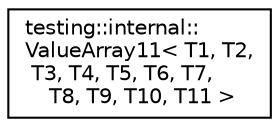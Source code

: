digraph "Graphical Class Hierarchy"
{
  edge [fontname="Helvetica",fontsize="10",labelfontname="Helvetica",labelfontsize="10"];
  node [fontname="Helvetica",fontsize="10",shape=record];
  rankdir="LR";
  Node0 [label="testing::internal::\lValueArray11\< T1, T2,\l T3, T4, T5, T6, T7,\l T8, T9, T10, T11 \>",height=0.2,width=0.4,color="black", fillcolor="white", style="filled",URL="$classtesting_1_1internal_1_1ValueArray11.html"];
}
